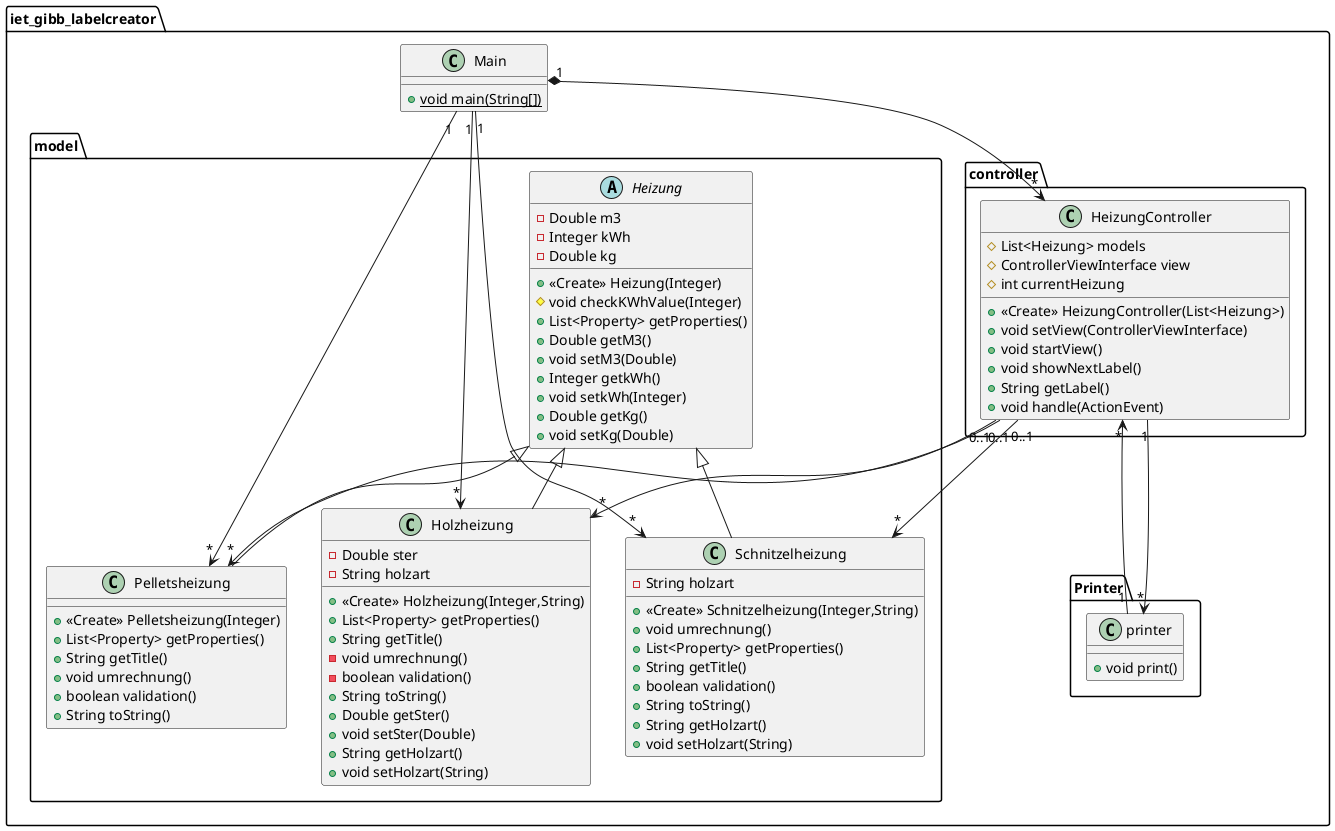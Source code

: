 @startuml
class iet_gibb_labelcreator.controller.HeizungController {
# List<Heizung> models
# ControllerViewInterface view
# int currentHeizung
+ <<Create>> HeizungController(List<Heizung>)
+ void setView(ControllerViewInterface)
+ void startView()
+ void showNextLabel()
+ String getLabel()
+ void handle(ActionEvent)
}
class iet_gibb_labelcreator.model.Pelletsheizung {
+ <<Create>> Pelletsheizung(Integer)
+ List<Property> getProperties()
+ String getTitle()
+ void umrechnung()
+ boolean validation()
+ String toString()
}
class iet_gibb_labelcreator.model.Holzheizung {
- Double ster
- String holzart
+ <<Create>> Holzheizung(Integer,String)
+ List<Property> getProperties()
+ String getTitle()
- void umrechnung()
- boolean validation()
+ String toString()
+ Double getSter()
+ void setSter(Double)
+ String getHolzart()
+ void setHolzart(String)
}
abstract class iet_gibb_labelcreator.model.Heizung {
- Double m3
- Integer kWh
- Double kg
+ <<Create>> Heizung(Integer)
# void checkKWhValue(Integer)
+ List<Property> getProperties()
+ Double getM3()
+ void setM3(Double)
+ Integer getkWh()
+ void setkWh(Integer)
+ Double getKg()
+ void setKg(Double)
}
class iet_gibb_labelcreator.Main {
+ {static} void main(String[])
}
class iet_gibb_labelcreator.model.Schnitzelheizung {
- String holzart
+ <<Create>> Schnitzelheizung(Integer,String)
+ void umrechnung()
+ List<Property> getProperties()
+ String getTitle()
+ boolean validation()
+ String toString()
+ String getHolzart()
+ void setHolzart(String)
}

class  iet_gibb_labelcreator.Printer.printer{
+void print()
}

iet_gibb_labelcreator.Main "1"*-->"*" iet_gibb_labelcreator.controller.HeizungController

iet_gibb_labelcreator.controller.HeizungController "1"-->"*" iet_gibb_labelcreator.Printer.printer
iet_gibb_labelcreator.controller.HeizungController "0..1"-->"*" iet_gibb_labelcreator.model.Pelletsheizung
iet_gibb_labelcreator.controller.HeizungController "0..1"-->"*" iet_gibb_labelcreator.model.Holzheizung
iet_gibb_labelcreator.controller.HeizungController "0..1"-->"*" iet_gibb_labelcreator.model.Schnitzelheizung
iet_gibb_labelcreator.Printer.printer "1"-->"*" iet_gibb_labelcreator.controller.HeizungController
iet_gibb_labelcreator.Main "1"--> "*" iet_gibb_labelcreator.model.Schnitzelheizung
iet_gibb_labelcreator.Main "1"--> "*" iet_gibb_labelcreator.model.Holzheizung
iet_gibb_labelcreator.Main "1"--> "*" iet_gibb_labelcreator.model.Pelletsheizung

iet_gibb_labelcreator.model.Heizung <|-- iet_gibb_labelcreator.model.Pelletsheizung
iet_gibb_labelcreator.model.Heizung <|-- iet_gibb_labelcreator.model.Holzheizung
iet_gibb_labelcreator.model.Heizung <|-- iet_gibb_labelcreator.model.Schnitzelheizung
@enduml